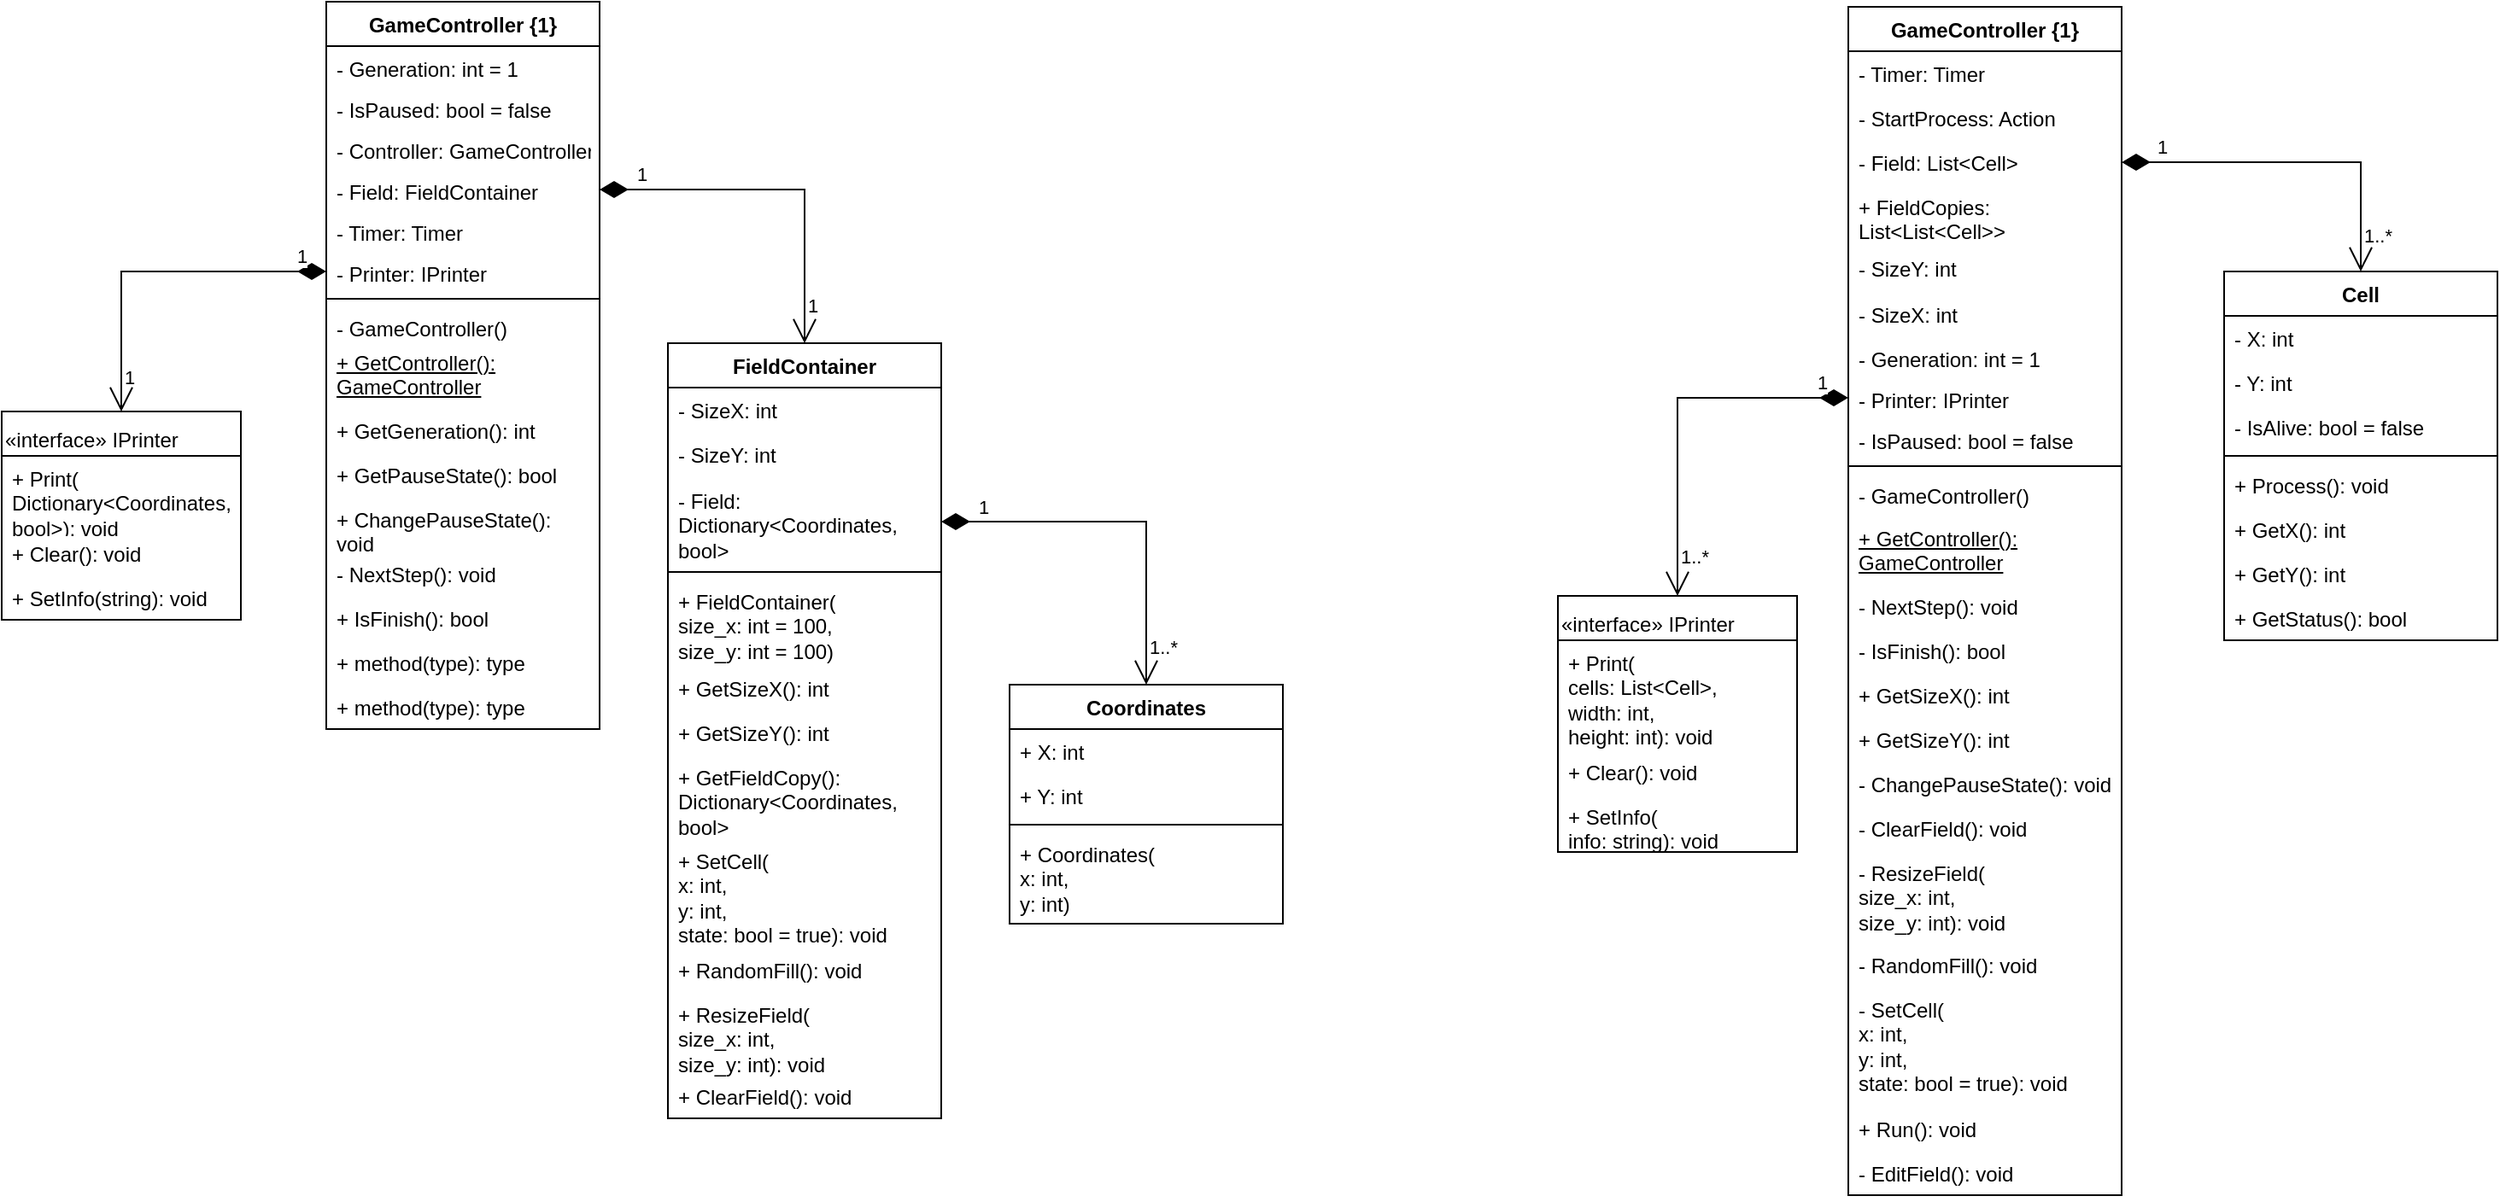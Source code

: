<mxfile version="14.7.7" type="device"><diagram id="kNzHkbQ6SB9_ZCQLO0Ut" name="Страница 1"><mxGraphModel dx="1185" dy="704" grid="1" gridSize="10" guides="1" tooltips="1" connect="1" arrows="1" fold="1" page="1" pageScale="1" pageWidth="827" pageHeight="1169" math="0" shadow="0"><root><mxCell id="0"/><mxCell id="1" parent="0"/><mxCell id="-v3AnfOuCg7M-SUW-DAG-10" value="GameController {1}" style="swimlane;fontStyle=1;align=center;verticalAlign=top;childLayout=stackLayout;horizontal=1;startSize=26;horizontalStack=0;resizeParent=1;resizeParentMax=0;resizeLast=0;collapsible=1;marginBottom=0;" vertex="1" parent="1"><mxGeometry x="229" y="40" width="160" height="426" as="geometry"><mxRectangle x="40" y="240" width="120" height="26" as="alternateBounds"/></mxGeometry></mxCell><mxCell id="-v3AnfOuCg7M-SUW-DAG-19" value="- Generation: int = 1" style="text;strokeColor=none;fillColor=none;align=left;verticalAlign=top;spacingLeft=4;spacingRight=4;overflow=hidden;rotatable=0;points=[[0,0.5],[1,0.5]];portConstraint=eastwest;" vertex="1" parent="-v3AnfOuCg7M-SUW-DAG-10"><mxGeometry y="26" width="160" height="24" as="geometry"/></mxCell><mxCell id="-v3AnfOuCg7M-SUW-DAG-25" value="- IsPaused: bool = false" style="text;strokeColor=none;fillColor=none;align=left;verticalAlign=top;spacingLeft=4;spacingRight=4;overflow=hidden;rotatable=0;points=[[0,0.5],[1,0.5]];portConstraint=eastwest;" vertex="1" parent="-v3AnfOuCg7M-SUW-DAG-10"><mxGeometry y="50" width="160" height="24" as="geometry"/></mxCell><mxCell id="-v3AnfOuCg7M-SUW-DAG-26" value="- Controller: GameController" style="text;strokeColor=none;fillColor=none;align=left;verticalAlign=top;spacingLeft=4;spacingRight=4;overflow=hidden;rotatable=0;points=[[0,0.5],[1,0.5]];portConstraint=eastwest;" vertex="1" parent="-v3AnfOuCg7M-SUW-DAG-10"><mxGeometry y="74" width="160" height="24" as="geometry"/></mxCell><mxCell id="-v3AnfOuCg7M-SUW-DAG-33" value="- Field: FieldContainer" style="text;strokeColor=none;fillColor=none;align=left;verticalAlign=top;spacingLeft=4;spacingRight=4;overflow=hidden;rotatable=0;points=[[0,0.5],[1,0.5]];portConstraint=eastwest;" vertex="1" parent="-v3AnfOuCg7M-SUW-DAG-10"><mxGeometry y="98" width="160" height="24" as="geometry"/></mxCell><mxCell id="-v3AnfOuCg7M-SUW-DAG-80" value="- Timer: Timer" style="text;strokeColor=none;fillColor=none;align=left;verticalAlign=top;spacingLeft=4;spacingRight=4;overflow=hidden;rotatable=0;points=[[0,0.5],[1,0.5]];portConstraint=eastwest;" vertex="1" parent="-v3AnfOuCg7M-SUW-DAG-10"><mxGeometry y="122" width="160" height="24" as="geometry"/></mxCell><mxCell id="-v3AnfOuCg7M-SUW-DAG-85" value="- Printer: IPrinter" style="text;strokeColor=none;fillColor=none;align=left;verticalAlign=top;spacingLeft=4;spacingRight=4;overflow=hidden;rotatable=0;points=[[0,0.5],[1,0.5]];portConstraint=eastwest;" vertex="1" parent="-v3AnfOuCg7M-SUW-DAG-10"><mxGeometry y="146" width="160" height="24" as="geometry"/></mxCell><mxCell id="-v3AnfOuCg7M-SUW-DAG-12" value="" style="line;strokeWidth=1;fillColor=none;align=left;verticalAlign=middle;spacingTop=-1;spacingLeft=3;spacingRight=3;rotatable=0;labelPosition=right;points=[];portConstraint=eastwest;" vertex="1" parent="-v3AnfOuCg7M-SUW-DAG-10"><mxGeometry y="170" width="160" height="8" as="geometry"/></mxCell><mxCell id="-v3AnfOuCg7M-SUW-DAG-13" value="- GameController()" style="text;strokeColor=none;fillColor=none;align=left;verticalAlign=top;spacingLeft=4;spacingRight=4;overflow=hidden;rotatable=0;points=[[0,0.5],[1,0.5]];portConstraint=eastwest;whiteSpace=wrap;" vertex="1" parent="-v3AnfOuCg7M-SUW-DAG-10"><mxGeometry y="178" width="160" height="20" as="geometry"/></mxCell><mxCell id="-v3AnfOuCg7M-SUW-DAG-31" value="+ GetController(): GameController" style="text;strokeColor=none;fillColor=none;align=left;verticalAlign=top;spacingLeft=4;spacingRight=4;overflow=hidden;rotatable=0;points=[[0,0.5],[1,0.5]];portConstraint=eastwest;whiteSpace=wrap;fontStyle=4" vertex="1" parent="-v3AnfOuCg7M-SUW-DAG-10"><mxGeometry y="198" width="160" height="40" as="geometry"/></mxCell><mxCell id="-v3AnfOuCg7M-SUW-DAG-40" value="+ GetGeneration(): int" style="text;strokeColor=none;fillColor=none;align=left;verticalAlign=top;spacingLeft=4;spacingRight=4;overflow=hidden;rotatable=0;points=[[0,0.5],[1,0.5]];portConstraint=eastwest;" vertex="1" parent="-v3AnfOuCg7M-SUW-DAG-10"><mxGeometry y="238" width="160" height="26" as="geometry"/></mxCell><mxCell id="-v3AnfOuCg7M-SUW-DAG-41" value="+ GetPauseState(): bool" style="text;strokeColor=none;fillColor=none;align=left;verticalAlign=top;spacingLeft=4;spacingRight=4;overflow=hidden;rotatable=0;points=[[0,0.5],[1,0.5]];portConstraint=eastwest;" vertex="1" parent="-v3AnfOuCg7M-SUW-DAG-10"><mxGeometry y="264" width="160" height="26" as="geometry"/></mxCell><mxCell id="-v3AnfOuCg7M-SUW-DAG-43" value="+ ChangePauseState(): void" style="text;strokeColor=none;fillColor=none;align=left;verticalAlign=top;spacingLeft=4;spacingRight=4;overflow=hidden;rotatable=0;points=[[0,0.5],[1,0.5]];portConstraint=eastwest;whiteSpace=wrap;" vertex="1" parent="-v3AnfOuCg7M-SUW-DAG-10"><mxGeometry y="290" width="160" height="32" as="geometry"/></mxCell><mxCell id="-v3AnfOuCg7M-SUW-DAG-42" value="- NextStep(): void" style="text;strokeColor=none;fillColor=none;align=left;verticalAlign=top;spacingLeft=4;spacingRight=4;overflow=hidden;rotatable=0;points=[[0,0.5],[1,0.5]];portConstraint=eastwest;" vertex="1" parent="-v3AnfOuCg7M-SUW-DAG-10"><mxGeometry y="322" width="160" height="26" as="geometry"/></mxCell><mxCell id="-v3AnfOuCg7M-SUW-DAG-48" value="+ IsFinish(): bool" style="text;strokeColor=none;fillColor=none;align=left;verticalAlign=top;spacingLeft=4;spacingRight=4;overflow=hidden;rotatable=0;points=[[0,0.5],[1,0.5]];portConstraint=eastwest;" vertex="1" parent="-v3AnfOuCg7M-SUW-DAG-10"><mxGeometry y="348" width="160" height="26" as="geometry"/></mxCell><mxCell id="-v3AnfOuCg7M-SUW-DAG-83" value="+ method(type): type" style="text;strokeColor=none;fillColor=none;align=left;verticalAlign=top;spacingLeft=4;spacingRight=4;overflow=hidden;rotatable=0;points=[[0,0.5],[1,0.5]];portConstraint=eastwest;" vertex="1" parent="-v3AnfOuCg7M-SUW-DAG-10"><mxGeometry y="374" width="160" height="26" as="geometry"/></mxCell><mxCell id="-v3AnfOuCg7M-SUW-DAG-95" value="+ method(type): type" style="text;strokeColor=none;fillColor=none;align=left;verticalAlign=top;spacingLeft=4;spacingRight=4;overflow=hidden;rotatable=0;points=[[0,0.5],[1,0.5]];portConstraint=eastwest;" vertex="1" parent="-v3AnfOuCg7M-SUW-DAG-10"><mxGeometry y="400" width="160" height="26" as="geometry"/></mxCell><mxCell id="-v3AnfOuCg7M-SUW-DAG-22" value="1" style="endArrow=open;html=1;endSize=12;startArrow=diamondThin;startSize=14;startFill=1;edgeStyle=orthogonalEdgeStyle;align=left;verticalAlign=bottom;rounded=0;exitX=1;exitY=0.5;exitDx=0;exitDy=0;entryX=0.5;entryY=0;entryDx=0;entryDy=0;" edge="1" parent="1" source="-v3AnfOuCg7M-SUW-DAG-60" target="-v3AnfOuCg7M-SUW-DAG-69"><mxGeometry x="-0.814" relative="1" as="geometry"><mxPoint x="649" y="140" as="sourcePoint"/><mxPoint x="879" y="170" as="targetPoint"/><mxPoint as="offset"/></mxGeometry></mxCell><mxCell id="-v3AnfOuCg7M-SUW-DAG-24" value="1..*" style="edgeLabel;html=1;align=left;verticalAlign=bottom;resizable=0;points=[];labelBackgroundColor=none;" vertex="1" connectable="0" parent="-v3AnfOuCg7M-SUW-DAG-22"><mxGeometry x="0.701" y="1" relative="1" as="geometry"><mxPoint x="-1" y="18" as="offset"/></mxGeometry></mxCell><mxCell id="-v3AnfOuCg7M-SUW-DAG-53" value="FieldContainer" style="swimlane;fontStyle=1;align=center;verticalAlign=top;childLayout=stackLayout;horizontal=1;startSize=26;horizontalStack=0;resizeParent=1;resizeParentMax=0;resizeLast=0;collapsible=1;marginBottom=0;labelBackgroundColor=none;" vertex="1" parent="1"><mxGeometry x="429" y="240" width="160" height="454" as="geometry"/></mxCell><mxCell id="-v3AnfOuCg7M-SUW-DAG-54" value="- SizeX: int" style="text;strokeColor=none;fillColor=none;align=left;verticalAlign=top;spacingLeft=4;spacingRight=4;overflow=hidden;rotatable=0;points=[[0,0.5],[1,0.5]];portConstraint=eastwest;" vertex="1" parent="-v3AnfOuCg7M-SUW-DAG-53"><mxGeometry y="26" width="160" height="26" as="geometry"/></mxCell><mxCell id="-v3AnfOuCg7M-SUW-DAG-58" value="- SizeY: int" style="text;strokeColor=none;fillColor=none;align=left;verticalAlign=top;spacingLeft=4;spacingRight=4;overflow=hidden;rotatable=0;points=[[0,0.5],[1,0.5]];portConstraint=eastwest;" vertex="1" parent="-v3AnfOuCg7M-SUW-DAG-53"><mxGeometry y="52" width="160" height="27" as="geometry"/></mxCell><mxCell id="-v3AnfOuCg7M-SUW-DAG-60" value="- Field: Dictionary&lt;Coordinates, bool&gt;" style="text;strokeColor=none;fillColor=none;align=left;verticalAlign=top;spacingLeft=4;spacingRight=4;overflow=hidden;rotatable=0;points=[[0,0.5],[1,0.5]];portConstraint=eastwest;whiteSpace=wrap;comic=0;glass=0;shadow=0;" vertex="1" parent="-v3AnfOuCg7M-SUW-DAG-53"><mxGeometry y="79" width="160" height="51" as="geometry"/></mxCell><mxCell id="-v3AnfOuCg7M-SUW-DAG-55" value="" style="line;strokeWidth=1;fillColor=none;align=left;verticalAlign=middle;spacingTop=-1;spacingLeft=3;spacingRight=3;rotatable=0;labelPosition=right;points=[];portConstraint=eastwest;" vertex="1" parent="-v3AnfOuCg7M-SUW-DAG-53"><mxGeometry y="130" width="160" height="8" as="geometry"/></mxCell><mxCell id="-v3AnfOuCg7M-SUW-DAG-56" value="+ FieldContainer(&#10;size_x: int = 100,&#10;size_y: int = 100)" style="text;strokeColor=none;fillColor=none;align=left;verticalAlign=top;spacingLeft=4;spacingRight=4;overflow=hidden;rotatable=0;points=[[0,0.5],[1,0.5]];portConstraint=eastwest;whiteSpace=wrap;" vertex="1" parent="-v3AnfOuCg7M-SUW-DAG-53"><mxGeometry y="138" width="160" height="51" as="geometry"/></mxCell><mxCell id="-v3AnfOuCg7M-SUW-DAG-62" value="+ GetSizeX(): int" style="text;strokeColor=none;fillColor=none;align=left;verticalAlign=top;spacingLeft=4;spacingRight=4;overflow=hidden;rotatable=0;points=[[0,0.5],[1,0.5]];portConstraint=eastwest;" vertex="1" parent="-v3AnfOuCg7M-SUW-DAG-53"><mxGeometry y="189" width="160" height="26" as="geometry"/></mxCell><mxCell id="-v3AnfOuCg7M-SUW-DAG-63" value="+ GetSizeY(): int" style="text;strokeColor=none;fillColor=none;align=left;verticalAlign=top;spacingLeft=4;spacingRight=4;overflow=hidden;rotatable=0;points=[[0,0.5],[1,0.5]];portConstraint=eastwest;" vertex="1" parent="-v3AnfOuCg7M-SUW-DAG-53"><mxGeometry y="215" width="160" height="26" as="geometry"/></mxCell><mxCell id="-v3AnfOuCg7M-SUW-DAG-68" value="+ GetFieldCopy():&#10;Dictionary&lt;Coordinates, bool&gt;" style="text;strokeColor=none;fillColor=none;align=left;verticalAlign=top;spacingLeft=4;spacingRight=4;overflow=hidden;rotatable=0;points=[[0,0.5],[1,0.5]];portConstraint=eastwest;whiteSpace=wrap;" vertex="1" parent="-v3AnfOuCg7M-SUW-DAG-53"><mxGeometry y="241" width="160" height="49" as="geometry"/></mxCell><mxCell id="-v3AnfOuCg7M-SUW-DAG-66" value="+ SetCell(&#10;x: int,&#10;y: int,&#10;state: bool = true): void" style="text;strokeColor=none;fillColor=none;align=left;verticalAlign=top;spacingLeft=4;spacingRight=4;overflow=hidden;rotatable=0;points=[[0,0.5],[1,0.5]];portConstraint=eastwest;whiteSpace=wrap;" vertex="1" parent="-v3AnfOuCg7M-SUW-DAG-53"><mxGeometry y="290" width="160" height="64" as="geometry"/></mxCell><mxCell id="-v3AnfOuCg7M-SUW-DAG-67" value="+ RandomFill(): void" style="text;strokeColor=none;fillColor=none;align=left;verticalAlign=top;spacingLeft=4;spacingRight=4;overflow=hidden;rotatable=0;points=[[0,0.5],[1,0.5]];portConstraint=eastwest;" vertex="1" parent="-v3AnfOuCg7M-SUW-DAG-53"><mxGeometry y="354" width="160" height="26" as="geometry"/></mxCell><mxCell id="-v3AnfOuCg7M-SUW-DAG-65" value="+ ResizeField(&#10;size_x: int,&#10;size_y: int): void" style="text;strokeColor=none;fillColor=none;align=left;verticalAlign=top;spacingLeft=4;spacingRight=4;overflow=hidden;rotatable=0;points=[[0,0.5],[1,0.5]];portConstraint=eastwest;whiteSpace=wrap;" vertex="1" parent="-v3AnfOuCg7M-SUW-DAG-53"><mxGeometry y="380" width="160" height="48" as="geometry"/></mxCell><mxCell id="-v3AnfOuCg7M-SUW-DAG-64" value="+ ClearField(): void" style="text;strokeColor=none;fillColor=none;align=left;verticalAlign=top;spacingLeft=4;spacingRight=4;overflow=hidden;rotatable=0;points=[[0,0.5],[1,0.5]];portConstraint=eastwest;" vertex="1" parent="-v3AnfOuCg7M-SUW-DAG-53"><mxGeometry y="428" width="160" height="26" as="geometry"/></mxCell><mxCell id="-v3AnfOuCg7M-SUW-DAG-69" value="Coordinates" style="swimlane;fontStyle=1;align=center;verticalAlign=top;childLayout=stackLayout;horizontal=1;startSize=26;horizontalStack=0;resizeParent=1;resizeParentMax=0;resizeLast=0;collapsible=1;marginBottom=0;labelBackgroundColor=none;" vertex="1" parent="1"><mxGeometry x="629" y="440" width="160" height="140" as="geometry"/></mxCell><mxCell id="-v3AnfOuCg7M-SUW-DAG-70" value="+ X: int" style="text;strokeColor=none;fillColor=none;align=left;verticalAlign=top;spacingLeft=4;spacingRight=4;overflow=hidden;rotatable=0;points=[[0,0.5],[1,0.5]];portConstraint=eastwest;" vertex="1" parent="-v3AnfOuCg7M-SUW-DAG-69"><mxGeometry y="26" width="160" height="26" as="geometry"/></mxCell><mxCell id="-v3AnfOuCg7M-SUW-DAG-73" value="+ Y: int" style="text;strokeColor=none;fillColor=none;align=left;verticalAlign=top;spacingLeft=4;spacingRight=4;overflow=hidden;rotatable=0;points=[[0,0.5],[1,0.5]];portConstraint=eastwest;" vertex="1" parent="-v3AnfOuCg7M-SUW-DAG-69"><mxGeometry y="52" width="160" height="26" as="geometry"/></mxCell><mxCell id="-v3AnfOuCg7M-SUW-DAG-71" value="" style="line;strokeWidth=1;fillColor=none;align=left;verticalAlign=middle;spacingTop=-1;spacingLeft=3;spacingRight=3;rotatable=0;labelPosition=right;points=[];portConstraint=eastwest;" vertex="1" parent="-v3AnfOuCg7M-SUW-DAG-69"><mxGeometry y="78" width="160" height="8" as="geometry"/></mxCell><mxCell id="-v3AnfOuCg7M-SUW-DAG-72" value="+ Coordinates(&#10;x: int,&#10;y: int)" style="text;strokeColor=none;fillColor=none;align=left;verticalAlign=top;spacingLeft=4;spacingRight=4;overflow=hidden;rotatable=0;points=[[0,0.5],[1,0.5]];portConstraint=eastwest;whiteSpace=wrap;" vertex="1" parent="-v3AnfOuCg7M-SUW-DAG-69"><mxGeometry y="86" width="160" height="54" as="geometry"/></mxCell><mxCell id="-v3AnfOuCg7M-SUW-DAG-81" value="1" style="endArrow=open;html=1;endSize=12;startArrow=diamondThin;startSize=14;startFill=1;edgeStyle=orthogonalEdgeStyle;align=left;verticalAlign=bottom;rounded=0;exitX=1;exitY=0.5;exitDx=0;exitDy=0;entryX=0.5;entryY=0;entryDx=0;entryDy=0;" edge="1" parent="1" source="-v3AnfOuCg7M-SUW-DAG-33" target="-v3AnfOuCg7M-SUW-DAG-53"><mxGeometry x="-0.814" relative="1" as="geometry"><mxPoint x="459" y="170.25" as="sourcePoint"/><mxPoint x="599" y="265.75" as="targetPoint"/><mxPoint as="offset"/></mxGeometry></mxCell><mxCell id="-v3AnfOuCg7M-SUW-DAG-82" value="1" style="edgeLabel;html=1;align=left;verticalAlign=bottom;resizable=0;points=[];labelBackgroundColor=none;" vertex="1" connectable="0" parent="-v3AnfOuCg7M-SUW-DAG-81"><mxGeometry x="0.701" y="1" relative="1" as="geometry"><mxPoint x="-1" y="18" as="offset"/></mxGeometry></mxCell><mxCell id="-v3AnfOuCg7M-SUW-DAG-87" value="«interface» IPrinter" style="swimlane;fontStyle=0;childLayout=stackLayout;horizontal=1;startSize=26;fillColor=none;horizontalStack=0;resizeParent=1;resizeParentMax=0;resizeLast=0;collapsible=1;marginBottom=0;shadow=0;glass=0;labelBackgroundColor=none;comic=0;align=left;verticalAlign=bottom;" vertex="1" parent="1"><mxGeometry x="39" y="280" width="140" height="122" as="geometry"/></mxCell><mxCell id="-v3AnfOuCg7M-SUW-DAG-88" value="+ Print( Dictionary&lt;Coordinates, bool&gt;): void" style="text;strokeColor=none;fillColor=none;align=left;verticalAlign=top;spacingLeft=4;spacingRight=4;overflow=hidden;rotatable=0;points=[[0,0.5],[1,0.5]];portConstraint=eastwest;whiteSpace=wrap;" vertex="1" parent="-v3AnfOuCg7M-SUW-DAG-87"><mxGeometry y="26" width="140" height="44" as="geometry"/></mxCell><mxCell id="-v3AnfOuCg7M-SUW-DAG-89" value="+ Clear(): void" style="text;strokeColor=none;fillColor=none;align=left;verticalAlign=top;spacingLeft=4;spacingRight=4;overflow=hidden;rotatable=0;points=[[0,0.5],[1,0.5]];portConstraint=eastwest;" vertex="1" parent="-v3AnfOuCg7M-SUW-DAG-87"><mxGeometry y="70" width="140" height="26" as="geometry"/></mxCell><mxCell id="-v3AnfOuCg7M-SUW-DAG-90" value="+ SetInfo(string): void" style="text;strokeColor=none;fillColor=none;align=left;verticalAlign=top;spacingLeft=4;spacingRight=4;overflow=hidden;rotatable=0;points=[[0,0.5],[1,0.5]];portConstraint=eastwest;" vertex="1" parent="-v3AnfOuCg7M-SUW-DAG-87"><mxGeometry y="96" width="140" height="26" as="geometry"/></mxCell><mxCell id="-v3AnfOuCg7M-SUW-DAG-92" value="1" style="endArrow=open;html=1;endSize=12;startArrow=diamondThin;startSize=14;startFill=1;edgeStyle=orthogonalEdgeStyle;align=left;verticalAlign=bottom;rounded=0;exitX=0;exitY=0.5;exitDx=0;exitDy=0;entryX=0.5;entryY=0;entryDx=0;entryDy=0;" edge="1" parent="1" source="-v3AnfOuCg7M-SUW-DAG-85" target="-v3AnfOuCg7M-SUW-DAG-87"><mxGeometry x="-0.814" relative="1" as="geometry"><mxPoint x="399" y="160" as="sourcePoint"/><mxPoint x="519" y="250" as="targetPoint"/><mxPoint as="offset"/></mxGeometry></mxCell><mxCell id="-v3AnfOuCg7M-SUW-DAG-93" value="1" style="edgeLabel;html=1;align=left;verticalAlign=bottom;resizable=0;points=[];labelBackgroundColor=none;" vertex="1" connectable="0" parent="-v3AnfOuCg7M-SUW-DAG-92"><mxGeometry x="0.701" y="1" relative="1" as="geometry"><mxPoint x="-1" y="18" as="offset"/></mxGeometry></mxCell><mxCell id="-v3AnfOuCg7M-SUW-DAG-104" value="Cell" style="swimlane;fontStyle=1;align=center;verticalAlign=top;childLayout=stackLayout;horizontal=1;startSize=26;horizontalStack=0;resizeParent=1;resizeParentMax=0;resizeLast=0;collapsible=1;marginBottom=0;shadow=0;glass=0;labelBackgroundColor=none;comic=0;" vertex="1" parent="1"><mxGeometry x="1340" y="198" width="160" height="216" as="geometry"/></mxCell><mxCell id="-v3AnfOuCg7M-SUW-DAG-105" value="- X: int" style="text;strokeColor=none;fillColor=none;align=left;verticalAlign=top;spacingLeft=4;spacingRight=4;overflow=hidden;rotatable=0;points=[[0,0.5],[1,0.5]];portConstraint=eastwest;" vertex="1" parent="-v3AnfOuCg7M-SUW-DAG-104"><mxGeometry y="26" width="160" height="26" as="geometry"/></mxCell><mxCell id="-v3AnfOuCg7M-SUW-DAG-108" value="- Y: int" style="text;strokeColor=none;fillColor=none;align=left;verticalAlign=top;spacingLeft=4;spacingRight=4;overflow=hidden;rotatable=0;points=[[0,0.5],[1,0.5]];portConstraint=eastwest;" vertex="1" parent="-v3AnfOuCg7M-SUW-DAG-104"><mxGeometry y="52" width="160" height="26" as="geometry"/></mxCell><mxCell id="-v3AnfOuCg7M-SUW-DAG-109" value="- IsAlive: bool = false" style="text;strokeColor=none;fillColor=none;align=left;verticalAlign=top;spacingLeft=4;spacingRight=4;overflow=hidden;rotatable=0;points=[[0,0.5],[1,0.5]];portConstraint=eastwest;" vertex="1" parent="-v3AnfOuCg7M-SUW-DAG-104"><mxGeometry y="78" width="160" height="26" as="geometry"/></mxCell><mxCell id="-v3AnfOuCg7M-SUW-DAG-106" value="" style="line;strokeWidth=1;fillColor=none;align=left;verticalAlign=middle;spacingTop=-1;spacingLeft=3;spacingRight=3;rotatable=0;labelPosition=right;points=[];portConstraint=eastwest;" vertex="1" parent="-v3AnfOuCg7M-SUW-DAG-104"><mxGeometry y="104" width="160" height="8" as="geometry"/></mxCell><mxCell id="-v3AnfOuCg7M-SUW-DAG-107" value="+ Process(): void" style="text;strokeColor=none;fillColor=none;align=left;verticalAlign=top;spacingLeft=4;spacingRight=4;overflow=hidden;rotatable=0;points=[[0,0.5],[1,0.5]];portConstraint=eastwest;" vertex="1" parent="-v3AnfOuCg7M-SUW-DAG-104"><mxGeometry y="112" width="160" height="26" as="geometry"/></mxCell><mxCell id="-v3AnfOuCg7M-SUW-DAG-111" value="+ GetX(): int" style="text;strokeColor=none;fillColor=none;align=left;verticalAlign=top;spacingLeft=4;spacingRight=4;overflow=hidden;rotatable=0;points=[[0,0.5],[1,0.5]];portConstraint=eastwest;" vertex="1" parent="-v3AnfOuCg7M-SUW-DAG-104"><mxGeometry y="138" width="160" height="26" as="geometry"/></mxCell><mxCell id="-v3AnfOuCg7M-SUW-DAG-125" value="+ GetY(): int" style="text;strokeColor=none;fillColor=none;align=left;verticalAlign=top;spacingLeft=4;spacingRight=4;overflow=hidden;rotatable=0;points=[[0,0.5],[1,0.5]];portConstraint=eastwest;" vertex="1" parent="-v3AnfOuCg7M-SUW-DAG-104"><mxGeometry y="164" width="160" height="26" as="geometry"/></mxCell><mxCell id="-v3AnfOuCg7M-SUW-DAG-126" value="+ GetStatus(): bool" style="text;strokeColor=none;fillColor=none;align=left;verticalAlign=top;spacingLeft=4;spacingRight=4;overflow=hidden;rotatable=0;points=[[0,0.5],[1,0.5]];portConstraint=eastwest;" vertex="1" parent="-v3AnfOuCg7M-SUW-DAG-104"><mxGeometry y="190" width="160" height="26" as="geometry"/></mxCell><mxCell id="-v3AnfOuCg7M-SUW-DAG-128" value="GameController {1}" style="swimlane;fontStyle=1;align=center;verticalAlign=top;childLayout=stackLayout;horizontal=1;startSize=26;horizontalStack=0;resizeParent=1;resizeParentMax=0;resizeLast=0;collapsible=1;marginBottom=0;shadow=0;glass=0;labelBackgroundColor=none;comic=0;" vertex="1" parent="1"><mxGeometry x="1120" y="43" width="160" height="696" as="geometry"/></mxCell><mxCell id="-v3AnfOuCg7M-SUW-DAG-129" value="- Timer: Timer" style="text;strokeColor=none;fillColor=none;align=left;verticalAlign=top;spacingLeft=4;spacingRight=4;overflow=hidden;rotatable=0;points=[[0,0.5],[1,0.5]];portConstraint=eastwest;" vertex="1" parent="-v3AnfOuCg7M-SUW-DAG-128"><mxGeometry y="26" width="160" height="26" as="geometry"/></mxCell><mxCell id="-v3AnfOuCg7M-SUW-DAG-132" value="- StartProcess: Action" style="text;strokeColor=none;fillColor=none;align=left;verticalAlign=top;spacingLeft=4;spacingRight=4;overflow=hidden;rotatable=0;points=[[0,0.5],[1,0.5]];portConstraint=eastwest;" vertex="1" parent="-v3AnfOuCg7M-SUW-DAG-128"><mxGeometry y="52" width="160" height="26" as="geometry"/></mxCell><mxCell id="-v3AnfOuCg7M-SUW-DAG-134" value="- Field: List&lt;Cell&gt;" style="text;strokeColor=none;fillColor=none;align=left;verticalAlign=top;spacingLeft=4;spacingRight=4;overflow=hidden;rotatable=0;points=[[0,0.5],[1,0.5]];portConstraint=eastwest;" vertex="1" parent="-v3AnfOuCg7M-SUW-DAG-128"><mxGeometry y="78" width="160" height="26" as="geometry"/></mxCell><mxCell id="-v3AnfOuCg7M-SUW-DAG-141" value="+ FieldCopies: List&lt;List&lt;Cell&gt;&gt;" style="text;strokeColor=none;fillColor=none;align=left;verticalAlign=top;spacingLeft=4;spacingRight=4;overflow=hidden;rotatable=0;points=[[0,0.5],[1,0.5]];portConstraint=eastwest;whiteSpace=wrap;" vertex="1" parent="-v3AnfOuCg7M-SUW-DAG-128"><mxGeometry y="104" width="160" height="36" as="geometry"/></mxCell><mxCell id="-v3AnfOuCg7M-SUW-DAG-136" value="- SizeY: int" style="text;strokeColor=none;fillColor=none;align=left;verticalAlign=top;spacingLeft=4;spacingRight=4;overflow=hidden;rotatable=0;points=[[0,0.5],[1,0.5]];portConstraint=eastwest;" vertex="1" parent="-v3AnfOuCg7M-SUW-DAG-128"><mxGeometry y="140" width="160" height="27" as="geometry"/></mxCell><mxCell id="-v3AnfOuCg7M-SUW-DAG-135" value="- SizeX: int" style="text;strokeColor=none;fillColor=none;align=left;verticalAlign=top;spacingLeft=4;spacingRight=4;overflow=hidden;rotatable=0;points=[[0,0.5],[1,0.5]];portConstraint=eastwest;" vertex="1" parent="-v3AnfOuCg7M-SUW-DAG-128"><mxGeometry y="167" width="160" height="26" as="geometry"/></mxCell><mxCell id="-v3AnfOuCg7M-SUW-DAG-155" value="- Generation: int = 1" style="text;strokeColor=none;fillColor=none;align=left;verticalAlign=top;spacingLeft=4;spacingRight=4;overflow=hidden;rotatable=0;points=[[0,0.5],[1,0.5]];portConstraint=eastwest;" vertex="1" parent="-v3AnfOuCg7M-SUW-DAG-128"><mxGeometry y="193" width="160" height="24" as="geometry"/></mxCell><mxCell id="-v3AnfOuCg7M-SUW-DAG-156" value="- Printer: IPrinter" style="text;strokeColor=none;fillColor=none;align=left;verticalAlign=top;spacingLeft=4;spacingRight=4;overflow=hidden;rotatable=0;points=[[0,0.5],[1,0.5]];portConstraint=eastwest;" vertex="1" parent="-v3AnfOuCg7M-SUW-DAG-128"><mxGeometry y="217" width="160" height="24" as="geometry"/></mxCell><mxCell id="-v3AnfOuCg7M-SUW-DAG-143" value="- IsPaused: bool = false" style="text;strokeColor=none;fillColor=none;align=left;verticalAlign=top;spacingLeft=4;spacingRight=4;overflow=hidden;rotatable=0;points=[[0,0.5],[1,0.5]];portConstraint=eastwest;" vertex="1" parent="-v3AnfOuCg7M-SUW-DAG-128"><mxGeometry y="241" width="160" height="24" as="geometry"/></mxCell><mxCell id="-v3AnfOuCg7M-SUW-DAG-130" value="" style="line;strokeWidth=1;fillColor=none;align=left;verticalAlign=middle;spacingTop=-1;spacingLeft=3;spacingRight=3;rotatable=0;labelPosition=right;points=[];portConstraint=eastwest;" vertex="1" parent="-v3AnfOuCg7M-SUW-DAG-128"><mxGeometry y="265" width="160" height="8" as="geometry"/></mxCell><mxCell id="-v3AnfOuCg7M-SUW-DAG-153" value="- GameController()" style="text;strokeColor=none;fillColor=none;align=left;verticalAlign=top;spacingLeft=4;spacingRight=4;overflow=hidden;rotatable=0;points=[[0,0.5],[1,0.5]];portConstraint=eastwest;whiteSpace=wrap;" vertex="1" parent="-v3AnfOuCg7M-SUW-DAG-128"><mxGeometry y="273" width="160" height="25" as="geometry"/></mxCell><mxCell id="-v3AnfOuCg7M-SUW-DAG-154" value="+ GetController(): GameController" style="text;strokeColor=none;fillColor=none;align=left;verticalAlign=top;spacingLeft=4;spacingRight=4;overflow=hidden;rotatable=0;points=[[0,0.5],[1,0.5]];portConstraint=eastwest;whiteSpace=wrap;fontStyle=4" vertex="1" parent="-v3AnfOuCg7M-SUW-DAG-128"><mxGeometry y="298" width="160" height="40" as="geometry"/></mxCell><mxCell id="-v3AnfOuCg7M-SUW-DAG-131" value="- NextStep(): void" style="text;strokeColor=none;fillColor=none;align=left;verticalAlign=top;spacingLeft=4;spacingRight=4;overflow=hidden;rotatable=0;points=[[0,0.5],[1,0.5]];portConstraint=eastwest;" vertex="1" parent="-v3AnfOuCg7M-SUW-DAG-128"><mxGeometry y="338" width="160" height="26" as="geometry"/></mxCell><mxCell id="-v3AnfOuCg7M-SUW-DAG-142" value="- IsFinish(): bool" style="text;strokeColor=none;fillColor=none;align=left;verticalAlign=top;spacingLeft=4;spacingRight=4;overflow=hidden;rotatable=0;points=[[0,0.5],[1,0.5]];portConstraint=eastwest;" vertex="1" parent="-v3AnfOuCg7M-SUW-DAG-128"><mxGeometry y="364" width="160" height="26" as="geometry"/></mxCell><mxCell id="-v3AnfOuCg7M-SUW-DAG-137" value="+ GetSizeX(): int" style="text;strokeColor=none;fillColor=none;align=left;verticalAlign=top;spacingLeft=4;spacingRight=4;overflow=hidden;rotatable=0;points=[[0,0.5],[1,0.5]];portConstraint=eastwest;" vertex="1" parent="-v3AnfOuCg7M-SUW-DAG-128"><mxGeometry y="390" width="160" height="26" as="geometry"/></mxCell><mxCell id="-v3AnfOuCg7M-SUW-DAG-138" value="+ GetSizeY(): int" style="text;strokeColor=none;fillColor=none;align=left;verticalAlign=top;spacingLeft=4;spacingRight=4;overflow=hidden;rotatable=0;points=[[0,0.5],[1,0.5]];portConstraint=eastwest;" vertex="1" parent="-v3AnfOuCg7M-SUW-DAG-128"><mxGeometry y="416" width="160" height="26" as="geometry"/></mxCell><mxCell id="-v3AnfOuCg7M-SUW-DAG-144" value="- ChangePauseState(): void" style="text;strokeColor=none;fillColor=none;align=left;verticalAlign=top;spacingLeft=4;spacingRight=4;overflow=hidden;rotatable=0;points=[[0,0.5],[1,0.5]];portConstraint=eastwest;whiteSpace=wrap;" vertex="1" parent="-v3AnfOuCg7M-SUW-DAG-128"><mxGeometry y="442" width="160" height="26" as="geometry"/></mxCell><mxCell id="-v3AnfOuCg7M-SUW-DAG-152" value="- ClearField(): void" style="text;strokeColor=none;fillColor=none;align=left;verticalAlign=top;spacingLeft=4;spacingRight=4;overflow=hidden;rotatable=0;points=[[0,0.5],[1,0.5]];portConstraint=eastwest;" vertex="1" parent="-v3AnfOuCg7M-SUW-DAG-128"><mxGeometry y="468" width="160" height="26" as="geometry"/></mxCell><mxCell id="-v3AnfOuCg7M-SUW-DAG-151" value="- ResizeField(&#10;size_x: int,&#10;size_y: int): void" style="text;strokeColor=none;fillColor=none;align=left;verticalAlign=top;spacingLeft=4;spacingRight=4;overflow=hidden;rotatable=0;points=[[0,0.5],[1,0.5]];portConstraint=eastwest;whiteSpace=wrap;" vertex="1" parent="-v3AnfOuCg7M-SUW-DAG-128"><mxGeometry y="494" width="160" height="54" as="geometry"/></mxCell><mxCell id="-v3AnfOuCg7M-SUW-DAG-150" value="- RandomFill(): void" style="text;strokeColor=none;fillColor=none;align=left;verticalAlign=top;spacingLeft=4;spacingRight=4;overflow=hidden;rotatable=0;points=[[0,0.5],[1,0.5]];portConstraint=eastwest;" vertex="1" parent="-v3AnfOuCg7M-SUW-DAG-128"><mxGeometry y="548" width="160" height="26" as="geometry"/></mxCell><mxCell id="-v3AnfOuCg7M-SUW-DAG-149" value="- SetCell(&#10;x: int,&#10;y: int,&#10;state: bool = true): void" style="text;strokeColor=none;fillColor=none;align=left;verticalAlign=top;spacingLeft=4;spacingRight=4;overflow=hidden;rotatable=0;points=[[0,0.5],[1,0.5]];portConstraint=eastwest;whiteSpace=wrap;" vertex="1" parent="-v3AnfOuCg7M-SUW-DAG-128"><mxGeometry y="574" width="160" height="70" as="geometry"/></mxCell><mxCell id="-v3AnfOuCg7M-SUW-DAG-127" value="+ Run(): void" style="text;strokeColor=none;fillColor=none;align=left;verticalAlign=top;spacingLeft=4;spacingRight=4;overflow=hidden;rotatable=0;points=[[0,0.5],[1,0.5]];portConstraint=eastwest;" vertex="1" parent="-v3AnfOuCg7M-SUW-DAG-128"><mxGeometry y="644" width="160" height="26" as="geometry"/></mxCell><mxCell id="-v3AnfOuCg7M-SUW-DAG-159" value="- EditField(): void" style="text;strokeColor=none;fillColor=none;align=left;verticalAlign=top;spacingLeft=4;spacingRight=4;overflow=hidden;rotatable=0;points=[[0,0.5],[1,0.5]];portConstraint=eastwest;" vertex="1" parent="-v3AnfOuCg7M-SUW-DAG-128"><mxGeometry y="670" width="160" height="26" as="geometry"/></mxCell><mxCell id="-v3AnfOuCg7M-SUW-DAG-139" value="1" style="endArrow=open;html=1;endSize=12;startArrow=diamondThin;startSize=14;startFill=1;edgeStyle=orthogonalEdgeStyle;align=left;verticalAlign=bottom;rounded=0;exitX=1;exitY=0.5;exitDx=0;exitDy=0;entryX=0.5;entryY=0;entryDx=0;entryDy=0;" edge="1" parent="1" source="-v3AnfOuCg7M-SUW-DAG-134" target="-v3AnfOuCg7M-SUW-DAG-104"><mxGeometry x="-0.814" relative="1" as="geometry"><mxPoint x="1330.0" y="-68.5" as="sourcePoint"/><mxPoint x="1450.0" y="27" as="targetPoint"/><mxPoint as="offset"/></mxGeometry></mxCell><mxCell id="-v3AnfOuCg7M-SUW-DAG-140" value="1..*" style="edgeLabel;html=1;align=left;verticalAlign=bottom;resizable=0;points=[];labelBackgroundColor=none;" vertex="1" connectable="0" parent="-v3AnfOuCg7M-SUW-DAG-139"><mxGeometry x="0.701" y="1" relative="1" as="geometry"><mxPoint x="-1" y="18" as="offset"/></mxGeometry></mxCell><mxCell id="-v3AnfOuCg7M-SUW-DAG-145" value="«interface» IPrinter" style="swimlane;fontStyle=0;childLayout=stackLayout;horizontal=1;startSize=26;fillColor=none;horizontalStack=0;resizeParent=1;resizeParentMax=0;resizeLast=0;collapsible=1;marginBottom=0;shadow=0;glass=0;labelBackgroundColor=none;comic=0;align=left;verticalAlign=bottom;" vertex="1" parent="1"><mxGeometry x="950" y="388" width="140" height="150" as="geometry"/></mxCell><mxCell id="-v3AnfOuCg7M-SUW-DAG-146" value="+ Print(&#10;cells: List&lt;Cell&gt;,&#10;width: int,&#10;height: int): void" style="text;strokeColor=none;fillColor=none;align=left;verticalAlign=top;spacingLeft=4;spacingRight=4;overflow=hidden;rotatable=0;points=[[0,0.5],[1,0.5]];portConstraint=eastwest;whiteSpace=wrap;" vertex="1" parent="-v3AnfOuCg7M-SUW-DAG-145"><mxGeometry y="26" width="140" height="64" as="geometry"/></mxCell><mxCell id="-v3AnfOuCg7M-SUW-DAG-147" value="+ Clear(): void" style="text;strokeColor=none;fillColor=none;align=left;verticalAlign=top;spacingLeft=4;spacingRight=4;overflow=hidden;rotatable=0;points=[[0,0.5],[1,0.5]];portConstraint=eastwest;" vertex="1" parent="-v3AnfOuCg7M-SUW-DAG-145"><mxGeometry y="90" width="140" height="26" as="geometry"/></mxCell><mxCell id="-v3AnfOuCg7M-SUW-DAG-148" value="+ SetInfo(&#10;info: string): void" style="text;strokeColor=none;fillColor=none;align=left;verticalAlign=top;spacingLeft=4;spacingRight=4;overflow=hidden;rotatable=0;points=[[0,0.5],[1,0.5]];portConstraint=eastwest;whiteSpace=wrap;" vertex="1" parent="-v3AnfOuCg7M-SUW-DAG-145"><mxGeometry y="116" width="140" height="34" as="geometry"/></mxCell><mxCell id="-v3AnfOuCg7M-SUW-DAG-157" value="1" style="endArrow=open;html=1;endSize=12;startArrow=diamondThin;startSize=14;startFill=1;edgeStyle=orthogonalEdgeStyle;align=left;verticalAlign=bottom;rounded=0;entryX=0.5;entryY=0;entryDx=0;entryDy=0;" edge="1" parent="1" source="-v3AnfOuCg7M-SUW-DAG-156" target="-v3AnfOuCg7M-SUW-DAG-145"><mxGeometry x="-0.814" relative="1" as="geometry"><mxPoint x="1290" y="144" as="sourcePoint"/><mxPoint x="1430" y="208.0" as="targetPoint"/><mxPoint as="offset"/><Array as="points"><mxPoint x="1020" y="272"/></Array></mxGeometry></mxCell><mxCell id="-v3AnfOuCg7M-SUW-DAG-158" value="1..*" style="edgeLabel;html=1;align=left;verticalAlign=bottom;resizable=0;points=[];labelBackgroundColor=none;" vertex="1" connectable="0" parent="-v3AnfOuCg7M-SUW-DAG-157"><mxGeometry x="0.701" y="1" relative="1" as="geometry"><mxPoint x="-1" y="18" as="offset"/></mxGeometry></mxCell></root></mxGraphModel></diagram></mxfile>